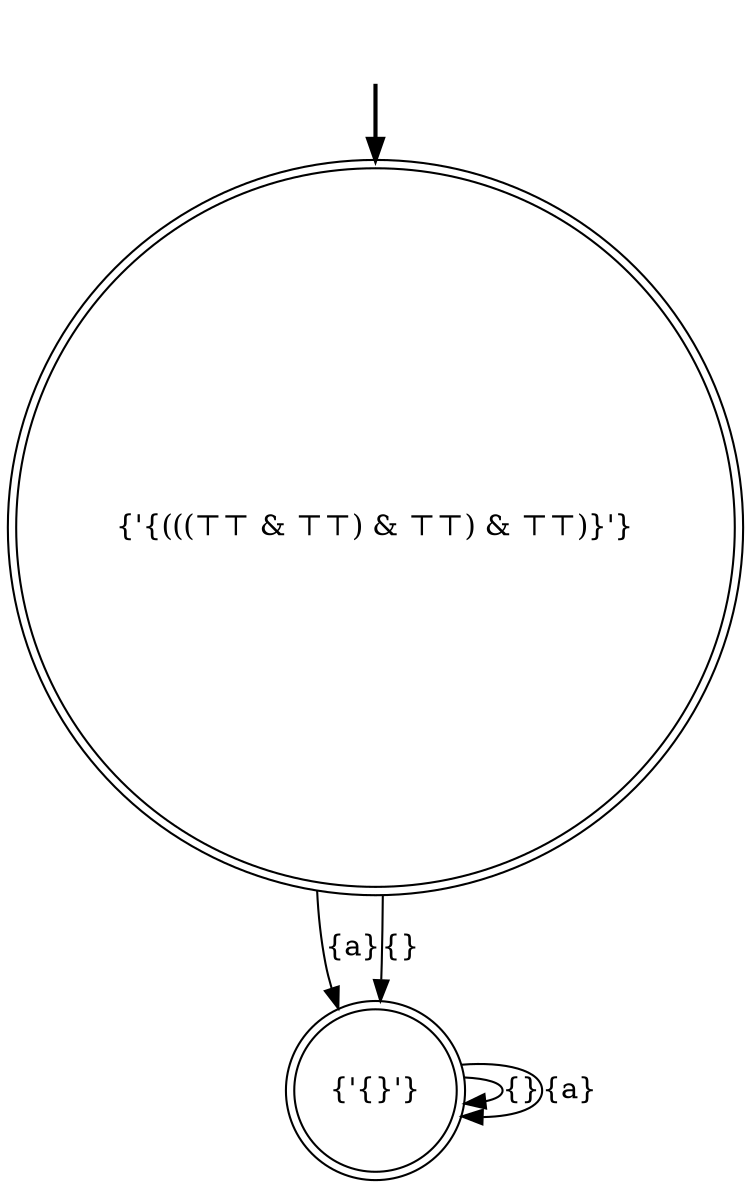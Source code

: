 digraph {
	fake [style=invisible]
	"{'{}'}" [shape=doublecircle]
	"{'{(((⊤⊤ & ⊤⊤) & ⊤⊤) & ⊤⊤)}'}" [root=true shape=doublecircle]
	fake -> "{'{(((⊤⊤ & ⊤⊤) & ⊤⊤) & ⊤⊤)}'}" [style=bold]
	"{'{}'}" -> "{'{}'}" [label="{}"]
	"{'{(((⊤⊤ & ⊤⊤) & ⊤⊤) & ⊤⊤)}'}" -> "{'{}'}" [label="{a}"]
	"{'{}'}" -> "{'{}'}" [label="{a}"]
	"{'{(((⊤⊤ & ⊤⊤) & ⊤⊤) & ⊤⊤)}'}" -> "{'{}'}" [label="{}"]
}
